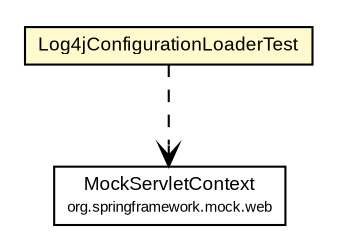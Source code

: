 #!/usr/local/bin/dot
#
# Class diagram 
# Generated by UMLGraph version R5_6-24-gf6e263 (http://www.umlgraph.org/)
#

digraph G {
	edge [fontname="arial",fontsize=10,labelfontname="arial",labelfontsize=10];
	node [fontname="arial",fontsize=10,shape=plaintext];
	nodesep=0.25;
	ranksep=0.5;
	// org.settings4j.helper.web.Log4jConfigurationLoaderTest
	c1266 [label=<<table title="org.settings4j.helper.web.Log4jConfigurationLoaderTest" border="0" cellborder="1" cellspacing="0" cellpadding="2" port="p" bgcolor="lemonChiffon" href="./Log4jConfigurationLoaderTest.html">
		<tr><td><table border="0" cellspacing="0" cellpadding="1">
<tr><td align="center" balign="center"> Log4jConfigurationLoaderTest </td></tr>
		</table></td></tr>
		</table>>, URL="./Log4jConfigurationLoaderTest.html", fontname="arial", fontcolor="black", fontsize=9.0];
	// org.settings4j.helper.web.Log4jConfigurationLoaderTest DEPEND org.springframework.mock.web.MockServletContext
	c1266:p -> c1277:p [taillabel="", label="", headlabel="", fontname="arial", fontcolor="black", fontsize=10.0, color="black", arrowhead=open, style=dashed];
	// org.springframework.mock.web.MockServletContext
	c1277 [label=<<table title="org.springframework.mock.web.MockServletContext" border="0" cellborder="1" cellspacing="0" cellpadding="2" port="p">
		<tr><td><table border="0" cellspacing="0" cellpadding="1">
<tr><td align="center" balign="center"> MockServletContext </td></tr>
<tr><td align="center" balign="center"><font point-size="7.0"> org.springframework.mock.web </font></td></tr>
		</table></td></tr>
		</table>>, URL="null", fontname="arial", fontcolor="black", fontsize=9.0];
}

